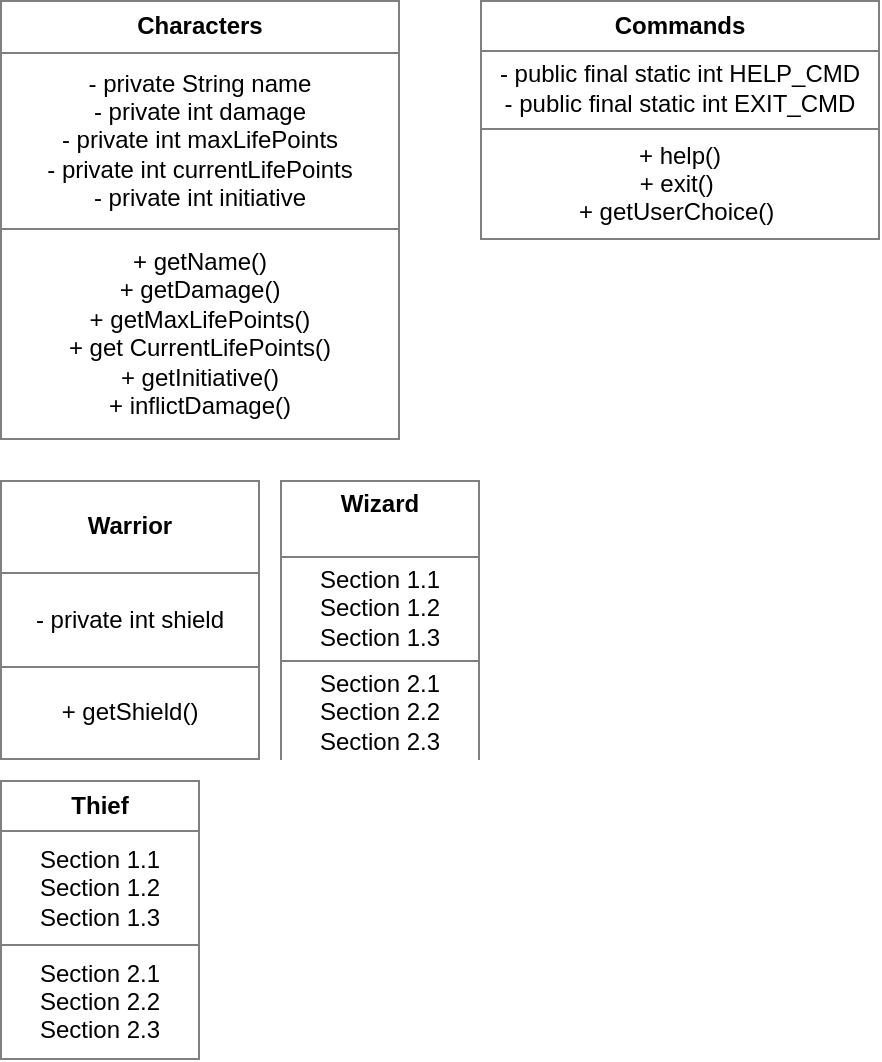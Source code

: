 <mxfile version="12.3.1" type="github" pages="1">
  <diagram id="XLM6d6RGgyObgKeLpcGx" name="Page-1">
    <mxGraphModel dx="946" dy="614" grid="1" gridSize="10" guides="1" tooltips="1" connect="1" arrows="1" fold="1" page="1" pageScale="1" pageWidth="827" pageHeight="1169" math="0" shadow="0">
      <root>
        <mxCell id="0"/>
        <mxCell id="1" parent="0"/>
        <mxCell id="DAfxVBuMDfFsyDJN4EfS-3" value="&lt;table border=&quot;1&quot; width=&quot;100%&quot; cellpadding=&quot;4&quot; style=&quot;width: 100% ; height: 100% ; border-collapse: collapse&quot;&gt;&lt;tbody&gt;&lt;tr&gt;&lt;th align=&quot;center&quot;&gt;Commands&lt;/th&gt;&lt;/tr&gt;&lt;tr&gt;&lt;td align=&quot;center&quot;&gt;- public final static int HELP_CMD&lt;br&gt;- public final static int EXIT_CMD&lt;/td&gt;&lt;/tr&gt;&lt;tr&gt;&lt;td align=&quot;center&quot;&gt;+ help()&lt;br&gt;+ exit()&amp;nbsp;&lt;br&gt;+ getUserChoice()&amp;nbsp;&lt;br&gt;&lt;/td&gt;&lt;/tr&gt;&lt;/tbody&gt;&lt;/table&gt;" style="text;html=1;strokeColor=none;fillColor=none;overflow=fill;" parent="1" vertex="1">
          <mxGeometry x="320" y="80" width="200" height="120" as="geometry"/>
        </mxCell>
        <mxCell id="DAfxVBuMDfFsyDJN4EfS-7" value="&lt;table border=&quot;1&quot; width=&quot;100%&quot; cellpadding=&quot;4&quot; style=&quot;width: 100% ; height: 100% ; border-collapse: collapse&quot;&gt;&lt;tbody&gt;&lt;tr&gt;&lt;th align=&quot;center&quot;&gt;&lt;b&gt;Characters&lt;/b&gt;&lt;/th&gt;&lt;/tr&gt;&lt;tr&gt;&lt;td align=&quot;center&quot;&gt;- private String name&lt;br&gt;- private int damage&lt;br&gt;- private int maxLifePoints&lt;br&gt;- private int currentLifePoints&lt;br&gt;- private int initiative&lt;br&gt;&lt;/td&gt;&lt;/tr&gt;&lt;tr&gt;&lt;td align=&quot;center&quot;&gt;+ getName()&lt;br&gt;+ getDamage()&lt;br&gt;+ getMaxLifePoints()&lt;br&gt;+ get CurrentLifePoints()&lt;br&gt;+ getInitiative()&lt;br&gt;+ inflictDamage()&lt;/td&gt;&lt;/tr&gt;&lt;/tbody&gt;&lt;/table&gt;" style="text;html=1;strokeColor=none;fillColor=none;overflow=fill;" parent="1" vertex="1">
          <mxGeometry x="80" y="80" width="200" height="220" as="geometry"/>
        </mxCell>
        <mxCell id="Lrmzx6rLdXNfG1sNFGwK-13" value="&lt;table border=&quot;1&quot; width=&quot;100%&quot; cellpadding=&quot;4&quot; style=&quot;width: 100% ; height: 100% ; border-collapse: collapse&quot;&gt;&lt;tbody&gt;&lt;tr&gt;&lt;th align=&quot;center&quot;&gt;Warrior&lt;/th&gt;&lt;/tr&gt;&lt;tr&gt;&lt;td align=&quot;center&quot;&gt;- private int shield&lt;/td&gt;&lt;/tr&gt;&lt;tr&gt;&lt;td align=&quot;center&quot;&gt;+ getShield()&lt;/td&gt;&lt;/tr&gt;&lt;/tbody&gt;&lt;/table&gt;" style="text;html=1;strokeColor=none;fillColor=none;overflow=fill;" vertex="1" parent="1">
          <mxGeometry x="80" y="320" width="130" height="140" as="geometry"/>
        </mxCell>
        <mxCell id="Lrmzx6rLdXNfG1sNFGwK-15" value="&lt;table border=&quot;1&quot; width=&quot;100%&quot; cellpadding=&quot;4&quot; style=&quot;width: 100% ; height: 100% ; border-collapse: collapse&quot;&gt;&lt;tbody&gt;&lt;tr&gt;&lt;th align=&quot;center&quot;&gt;&lt;b&gt;Thief&lt;/b&gt;&lt;/th&gt;&lt;/tr&gt;&lt;tr&gt;&lt;td align=&quot;center&quot;&gt;Section 1.1&lt;br&gt;Section 1.2&lt;br&gt;Section 1.3&lt;/td&gt;&lt;/tr&gt;&lt;tr&gt;&lt;td align=&quot;center&quot;&gt;Section 2.1&lt;br&gt;Section 2.2&lt;br&gt;Section 2.3&lt;/td&gt;&lt;/tr&gt;&lt;/tbody&gt;&lt;/table&gt;" style="text;html=1;strokeColor=none;fillColor=none;overflow=fill;" vertex="1" parent="1">
          <mxGeometry x="80" y="470" width="100" height="140" as="geometry"/>
        </mxCell>
        <mxCell id="Lrmzx6rLdXNfG1sNFGwK-16" value="&lt;table border=&quot;1&quot; width=&quot;100%&quot; cellpadding=&quot;4&quot; style=&quot;width: 100% ; height: 100% ; border-collapse: collapse&quot;&gt;&lt;tbody&gt;&lt;tr&gt;&lt;th align=&quot;center&quot;&gt;Wizard&lt;br&gt;&lt;br&gt;&lt;/th&gt;&lt;/tr&gt;&lt;tr&gt;&lt;td align=&quot;center&quot;&gt;Section 1.1&lt;br&gt;Section 1.2&lt;br&gt;Section 1.3&lt;/td&gt;&lt;/tr&gt;&lt;tr&gt;&lt;td align=&quot;center&quot;&gt;Section 2.1&lt;br&gt;Section 2.2&lt;br&gt;Section 2.3&lt;/td&gt;&lt;/tr&gt;&lt;/tbody&gt;&lt;/table&gt;" style="text;html=1;strokeColor=none;fillColor=none;overflow=fill;" vertex="1" parent="1">
          <mxGeometry x="220" y="320" width="100" height="140" as="geometry"/>
        </mxCell>
      </root>
    </mxGraphModel>
  </diagram>
</mxfile>
